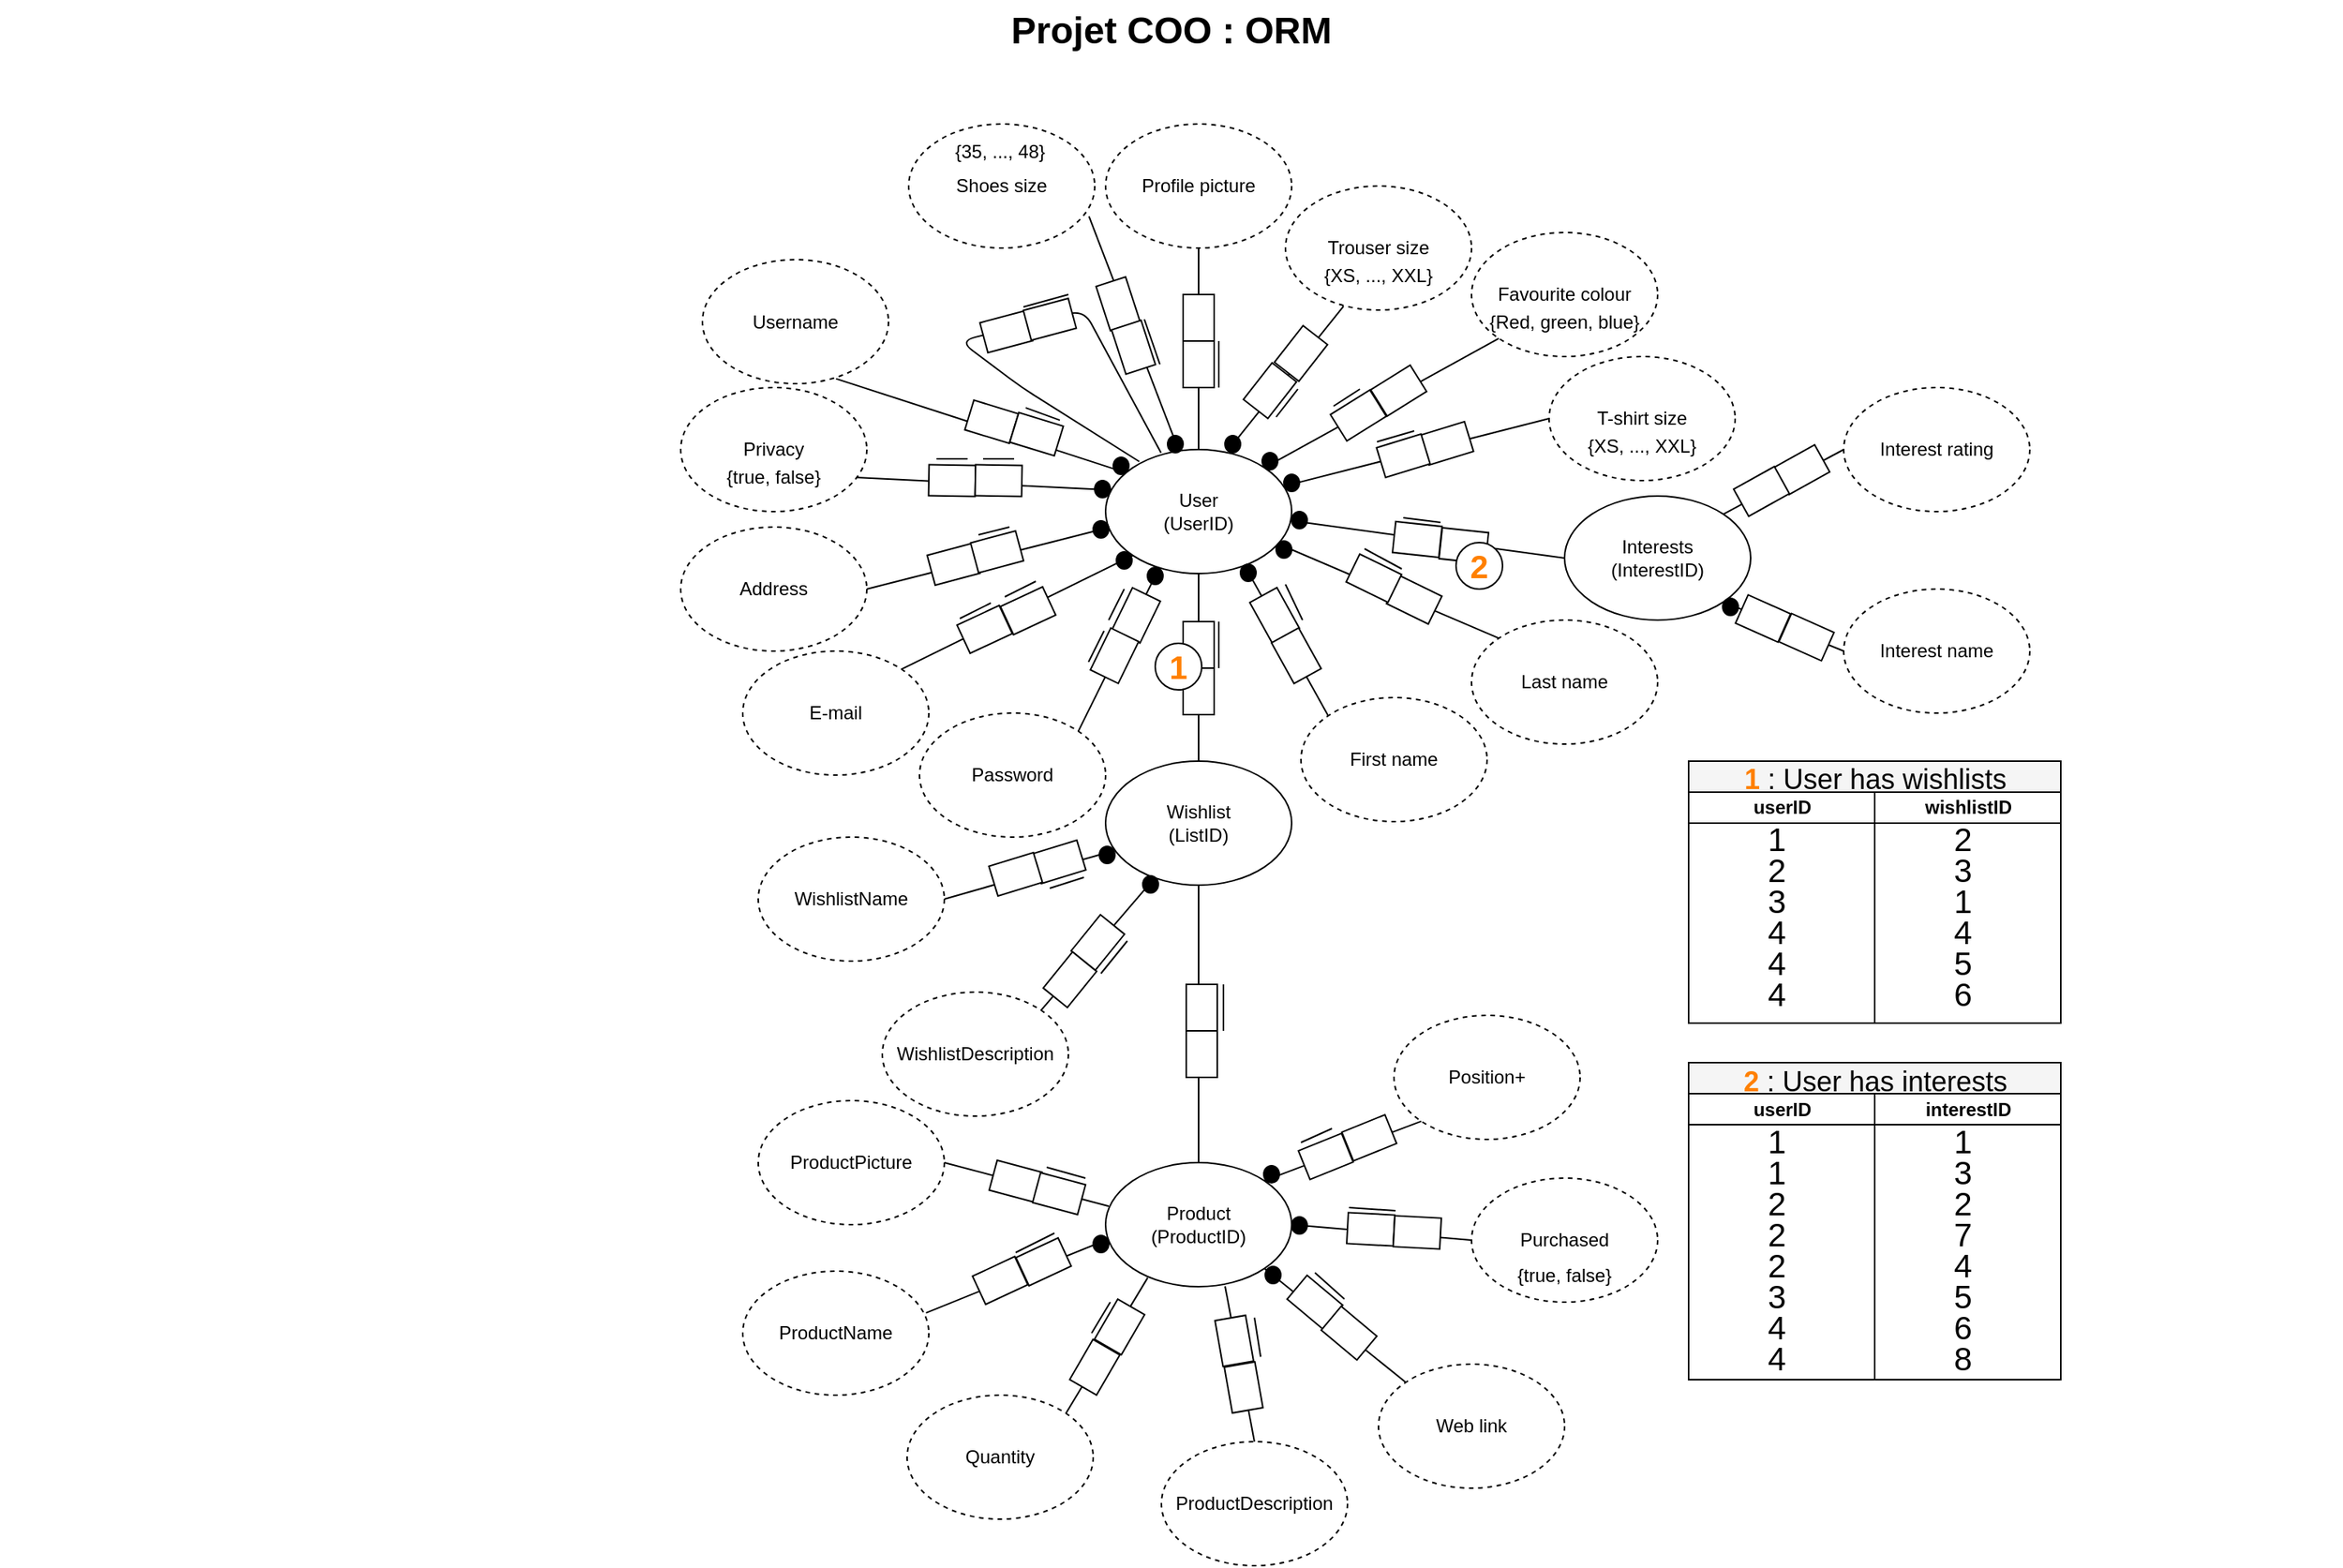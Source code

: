 <mxfile version="13.0.3" type="device"><diagram name="Page-1" id="929967ad-93f9-6ef4-fab6-5d389245f69c"><mxGraphModel dx="593" dy="352" grid="1" gridSize="10" guides="1" tooltips="1" connect="1" arrows="1" fold="1" page="1" pageScale="1.5" pageWidth="1169" pageHeight="826" background="none" math="0" shadow="0"><root><mxCell id="0" style=";html=1;"/><mxCell id="1" style=";html=1;" parent="0"/><mxCell id="1672d66443f91eb5-23" value="Projet COO : ORM" style="text;strokeColor=none;fillColor=none;html=1;fontSize=24;fontStyle=1;verticalAlign=middle;align=center;" parent="1" vertex="1"><mxGeometry x="121" y="150" width="1510" height="40" as="geometry"/></mxCell><mxCell id="jIVGavs9_M5bjKOVfZvE-7" value="Favourite colour" style="ellipse;whiteSpace=wrap;html=1;dashed=1;" parent="1" vertex="1"><mxGeometry x="1070" y="300" width="120" height="80" as="geometry"/></mxCell><mxCell id="jIVGavs9_M5bjKOVfZvE-30" value="User&lt;br&gt;(UserID)" style="ellipse;whiteSpace=wrap;html=1;" parent="1" vertex="1"><mxGeometry x="834" y="440" width="120" height="80" as="geometry"/></mxCell><mxCell id="jIVGavs9_M5bjKOVfZvE-32" value="Address" style="ellipse;whiteSpace=wrap;html=1;dashed=1;" parent="1" vertex="1"><mxGeometry x="560" y="490" width="120" height="80" as="geometry"/></mxCell><mxCell id="jIVGavs9_M5bjKOVfZvE-35" value="Last name" style="ellipse;whiteSpace=wrap;html=1;dashed=1;" parent="1" vertex="1"><mxGeometry x="1070" y="550" width="120" height="80" as="geometry"/></mxCell><mxCell id="jIVGavs9_M5bjKOVfZvE-36" value="First name" style="ellipse;whiteSpace=wrap;html=1;dashed=1;" parent="1" vertex="1"><mxGeometry x="960" y="600" width="120" height="80" as="geometry"/></mxCell><mxCell id="jIVGavs9_M5bjKOVfZvE-37" value="Wishlist&lt;br&gt;(ListID)" style="ellipse;whiteSpace=wrap;html=1;" parent="1" vertex="1"><mxGeometry x="834" y="641" width="120" height="80" as="geometry"/></mxCell><mxCell id="jIVGavs9_M5bjKOVfZvE-43" value="WishlistDescription" style="ellipse;whiteSpace=wrap;html=1;dashed=1;" parent="1" vertex="1"><mxGeometry x="690" y="790" width="120" height="80" as="geometry"/></mxCell><mxCell id="jIVGavs9_M5bjKOVfZvE-48" value="Product&lt;br&gt;(ProductID)" style="ellipse;whiteSpace=wrap;html=1;" parent="1" vertex="1"><mxGeometry x="834" y="900" width="120" height="80" as="geometry"/></mxCell><mxCell id="jIVGavs9_M5bjKOVfZvE-50" value="Purchased" style="ellipse;whiteSpace=wrap;html=1;dashed=1;" parent="1" vertex="1"><mxGeometry x="1070" y="910" width="120" height="80" as="geometry"/></mxCell><mxCell id="jIVGavs9_M5bjKOVfZvE-54" value="Web link" style="ellipse;whiteSpace=wrap;html=1;dashed=1;" parent="1" vertex="1"><mxGeometry x="1010" y="1030" width="120" height="80" as="geometry"/></mxCell><mxCell id="jIVGavs9_M5bjKOVfZvE-57" value="ProductDescription" style="ellipse;whiteSpace=wrap;html=1;dashed=1;" parent="1" vertex="1"><mxGeometry x="870" y="1080" width="120" height="80" as="geometry"/></mxCell><mxCell id="jIVGavs9_M5bjKOVfZvE-58" value="ProductPicture" style="ellipse;whiteSpace=wrap;html=1;dashed=1;" parent="1" vertex="1"><mxGeometry x="610" y="860" width="120" height="80" as="geometry"/></mxCell><mxCell id="j5jvxoO_s9bt74qul9Rj-1" value="Username" style="ellipse;whiteSpace=wrap;html=1;dashed=1;" parent="1" vertex="1"><mxGeometry x="574" y="317.5" width="120" height="80" as="geometry"/></mxCell><mxCell id="qXIojNMbWWccw3Ld3ZAH-1" value="Password" style="ellipse;whiteSpace=wrap;html=1;dashed=1;" parent="1" vertex="1"><mxGeometry x="714" y="610" width="120" height="80" as="geometry"/></mxCell><mxCell id="j7kts7VHe-uKLAfD876b-1" value="ProductName" style="ellipse;whiteSpace=wrap;html=1;dashed=1;" parent="1" vertex="1"><mxGeometry x="600" y="970" width="120" height="80" as="geometry"/></mxCell><mxCell id="j7kts7VHe-uKLAfD876b-6" value="WishlistName" style="ellipse;whiteSpace=wrap;html=1;dashed=1;" parent="1" vertex="1"><mxGeometry x="610" y="690" width="120" height="80" as="geometry"/></mxCell><mxCell id="da_u3u_EK6mUuRbgSV3e-1" value="Interests&lt;br&gt;(InterestID)" style="ellipse;whiteSpace=wrap;html=1;" parent="1" vertex="1"><mxGeometry x="1130" y="470" width="120" height="80" as="geometry"/></mxCell><mxCell id="da_u3u_EK6mUuRbgSV3e-6" value="Interest name" style="ellipse;whiteSpace=wrap;html=1;dashed=1;" parent="1" vertex="1"><mxGeometry x="1310" y="530" width="120" height="80" as="geometry"/></mxCell><mxCell id="da_u3u_EK6mUuRbgSV3e-18" value="T-shirt size" style="ellipse;whiteSpace=wrap;html=1;dashed=1;" parent="1" vertex="1"><mxGeometry x="1120" y="380" width="120" height="80" as="geometry"/></mxCell><mxCell id="da_u3u_EK6mUuRbgSV3e-19" value="Trouser size" style="ellipse;whiteSpace=wrap;html=1;dashed=1;" parent="1" vertex="1"><mxGeometry x="950" y="270" width="120" height="80" as="geometry"/></mxCell><mxCell id="da_u3u_EK6mUuRbgSV3e-20" value="Shoes size" style="ellipse;whiteSpace=wrap;html=1;dashed=1;" parent="1" vertex="1"><mxGeometry x="707" y="230" width="120" height="80" as="geometry"/></mxCell><mxCell id="da_u3u_EK6mUuRbgSV3e-51" value="Position+" style="ellipse;whiteSpace=wrap;html=1;dashed=1;" parent="1" vertex="1"><mxGeometry x="1020" y="805" width="120" height="80" as="geometry"/></mxCell><mxCell id="da_u3u_EK6mUuRbgSV3e-64" value="Quantity" style="ellipse;whiteSpace=wrap;html=1;dashed=1;" parent="1" vertex="1"><mxGeometry x="706" y="1050" width="120" height="80" as="geometry"/></mxCell><mxCell id="R_gByk7WLc_SYoypfElz-11" value="E-mail" style="ellipse;whiteSpace=wrap;html=1;dashed=1;" parent="1" vertex="1"><mxGeometry x="600" y="570" width="120" height="80" as="geometry"/></mxCell><mxCell id="4eLRWc8vF46ZS3_33dME-1" value="Privacy" style="ellipse;whiteSpace=wrap;html=1;dashed=1;" parent="1" vertex="1"><mxGeometry x="560" y="400" width="120" height="80" as="geometry"/></mxCell><mxCell id="Ih-stfb0yc3LlGlRU3Db-1" value="Interest rating" style="ellipse;whiteSpace=wrap;html=1;dashed=1;" parent="1" vertex="1"><mxGeometry x="1310" y="400" width="120" height="80" as="geometry"/></mxCell><mxCell id="1b7z9YTywMdS5ZOEaI9_-1" value="" style="endArrow=none;html=1;entryX=0.5;entryY=1;entryDx=0;entryDy=0;exitX=0.5;exitY=0;exitDx=0;exitDy=0;" parent="1" source="jIVGavs9_M5bjKOVfZvE-37" target="jIVGavs9_M5bjKOVfZvE-30" edge="1"><mxGeometry width="50" height="50" relative="1" as="geometry"><mxPoint x="950" y="570" as="sourcePoint"/><mxPoint x="1000" y="520" as="targetPoint"/></mxGeometry></mxCell><mxCell id="1b7z9YTywMdS5ZOEaI9_-2" value="" style="endArrow=none;html=1;entryX=0.757;entryY=0.962;entryDx=0;entryDy=0;exitX=0;exitY=0;exitDx=0;exitDy=0;entryPerimeter=0;" parent="1" source="jIVGavs9_M5bjKOVfZvE-36" target="jIVGavs9_M5bjKOVfZvE-30" edge="1"><mxGeometry width="50" height="50" relative="1" as="geometry"><mxPoint x="904" y="651" as="sourcePoint"/><mxPoint x="904" y="530" as="targetPoint"/></mxGeometry></mxCell><mxCell id="1b7z9YTywMdS5ZOEaI9_-3" value="" style="endArrow=none;html=1;entryX=0.95;entryY=0.775;entryDx=0;entryDy=0;exitX=0;exitY=0;exitDx=0;exitDy=0;entryPerimeter=0;" parent="1" source="jIVGavs9_M5bjKOVfZvE-35" target="jIVGavs9_M5bjKOVfZvE-30" edge="1"><mxGeometry width="50" height="50" relative="1" as="geometry"><mxPoint x="914" y="661" as="sourcePoint"/><mxPoint x="914" y="540" as="targetPoint"/></mxGeometry></mxCell><mxCell id="1b7z9YTywMdS5ZOEaI9_-4" value="" style="endArrow=none;html=1;entryX=1.005;entryY=0.575;entryDx=0;entryDy=0;exitX=0;exitY=0.5;exitDx=0;exitDy=0;entryPerimeter=0;" parent="1" source="da_u3u_EK6mUuRbgSV3e-1" target="jIVGavs9_M5bjKOVfZvE-30" edge="1"><mxGeometry width="50" height="50" relative="1" as="geometry"><mxPoint x="924" y="671" as="sourcePoint"/><mxPoint x="924" y="550" as="targetPoint"/></mxGeometry></mxCell><mxCell id="1b7z9YTywMdS5ZOEaI9_-5" value="" style="endArrow=none;html=1;entryX=0.964;entryY=0.293;entryDx=0;entryDy=0;exitX=0;exitY=0.5;exitDx=0;exitDy=0;entryPerimeter=0;" parent="1" source="da_u3u_EK6mUuRbgSV3e-18" target="jIVGavs9_M5bjKOVfZvE-30" edge="1"><mxGeometry width="50" height="50" relative="1" as="geometry"><mxPoint x="934" y="681" as="sourcePoint"/><mxPoint x="934" y="560" as="targetPoint"/></mxGeometry></mxCell><mxCell id="1b7z9YTywMdS5ZOEaI9_-6" value="" style="endArrow=none;html=1;entryX=1;entryY=0;entryDx=0;entryDy=0;exitX=0;exitY=1;exitDx=0;exitDy=0;" parent="1" source="jIVGavs9_M5bjKOVfZvE-7" target="jIVGavs9_M5bjKOVfZvE-30" edge="1"><mxGeometry width="50" height="50" relative="1" as="geometry"><mxPoint x="944" y="691" as="sourcePoint"/><mxPoint x="944" y="570" as="targetPoint"/></mxGeometry></mxCell><mxCell id="1b7z9YTywMdS5ZOEaI9_-7" value="" style="endArrow=none;html=1;entryX=0.66;entryY=0.003;entryDx=0;entryDy=0;exitX=0.312;exitY=0.969;exitDx=0;exitDy=0;exitPerimeter=0;entryPerimeter=0;" parent="1" source="da_u3u_EK6mUuRbgSV3e-19" target="jIVGavs9_M5bjKOVfZvE-30" edge="1"><mxGeometry width="50" height="50" relative="1" as="geometry"><mxPoint x="954" y="701" as="sourcePoint"/><mxPoint x="954" y="580" as="targetPoint"/></mxGeometry></mxCell><mxCell id="1b7z9YTywMdS5ZOEaI9_-8" value="" style="endArrow=none;html=1;entryX=0.394;entryY=0.01;entryDx=0;entryDy=0;entryPerimeter=0;exitX=0.969;exitY=0.744;exitDx=0;exitDy=0;exitPerimeter=0;" parent="1" source="da_u3u_EK6mUuRbgSV3e-20" target="jIVGavs9_M5bjKOVfZvE-30" edge="1"><mxGeometry width="50" height="50" relative="1" as="geometry"><mxPoint x="964" y="711" as="sourcePoint"/><mxPoint x="964" y="590" as="targetPoint"/></mxGeometry></mxCell><mxCell id="1b7z9YTywMdS5ZOEaI9_-9" value="" style="endArrow=none;html=1;entryX=0.718;entryY=0.96;entryDx=0;entryDy=0;exitX=0.112;exitY=0.188;exitDx=0;exitDy=0;entryPerimeter=0;exitPerimeter=0;" parent="1" source="jIVGavs9_M5bjKOVfZvE-30" target="j5jvxoO_s9bt74qul9Rj-1" edge="1"><mxGeometry width="50" height="50" relative="1" as="geometry"><mxPoint x="780" y="540.5" as="sourcePoint"/><mxPoint x="780" y="419.5" as="targetPoint"/></mxGeometry></mxCell><mxCell id="1b7z9YTywMdS5ZOEaI9_-10" value="" style="endArrow=none;html=1;entryX=0.943;entryY=0.725;entryDx=0;entryDy=0;exitX=0.03;exitY=0.327;exitDx=0;exitDy=0;entryPerimeter=0;exitPerimeter=0;" parent="1" source="jIVGavs9_M5bjKOVfZvE-30" target="4eLRWc8vF46ZS3_33dME-1" edge="1"><mxGeometry width="50" height="50" relative="1" as="geometry"><mxPoint x="790" y="550.5" as="sourcePoint"/><mxPoint x="790" y="429.5" as="targetPoint"/></mxGeometry></mxCell><mxCell id="1b7z9YTywMdS5ZOEaI9_-11" value="" style="endArrow=none;html=1;entryX=1;entryY=0.5;entryDx=0;entryDy=0;exitX=0.007;exitY=0.633;exitDx=0;exitDy=0;exitPerimeter=0;" parent="1" source="jIVGavs9_M5bjKOVfZvE-30" target="jIVGavs9_M5bjKOVfZvE-32" edge="1"><mxGeometry width="50" height="50" relative="1" as="geometry"><mxPoint x="800" y="560.5" as="sourcePoint"/><mxPoint x="800" y="439.5" as="targetPoint"/></mxGeometry></mxCell><mxCell id="1b7z9YTywMdS5ZOEaI9_-12" value="" style="endArrow=none;html=1;entryX=0;entryY=1;entryDx=0;entryDy=0;exitX=1;exitY=0;exitDx=0;exitDy=0;" parent="1" source="R_gByk7WLc_SYoypfElz-11" target="jIVGavs9_M5bjKOVfZvE-30" edge="1"><mxGeometry width="50" height="50" relative="1" as="geometry"><mxPoint x="810" y="570.5" as="sourcePoint"/><mxPoint x="810" y="449.5" as="targetPoint"/></mxGeometry></mxCell><mxCell id="1b7z9YTywMdS5ZOEaI9_-13" value="" style="endArrow=none;html=1;entryX=0.288;entryY=0.955;entryDx=0;entryDy=0;exitX=1;exitY=0;exitDx=0;exitDy=0;entryPerimeter=0;" parent="1" source="qXIojNMbWWccw3Ld3ZAH-1" target="jIVGavs9_M5bjKOVfZvE-30" edge="1"><mxGeometry width="50" height="50" relative="1" as="geometry"><mxPoint x="820" y="580.5" as="sourcePoint"/><mxPoint x="820" y="459.5" as="targetPoint"/></mxGeometry></mxCell><mxCell id="1b7z9YTywMdS5ZOEaI9_-14" value="" style="endArrow=none;html=1;entryX=1;entryY=0;entryDx=0;entryDy=0;exitX=0;exitY=0.5;exitDx=0;exitDy=0;" parent="1" source="Ih-stfb0yc3LlGlRU3Db-1" target="da_u3u_EK6mUuRbgSV3e-1" edge="1"><mxGeometry width="50" height="50" relative="1" as="geometry"><mxPoint x="1300" y="451" as="sourcePoint"/><mxPoint x="1300" y="330.0" as="targetPoint"/></mxGeometry></mxCell><mxCell id="1b7z9YTywMdS5ZOEaI9_-15" value="" style="endArrow=none;html=1;entryX=1;entryY=1;entryDx=0;entryDy=0;exitX=0;exitY=0.5;exitDx=0;exitDy=0;" parent="1" source="da_u3u_EK6mUuRbgSV3e-6" target="da_u3u_EK6mUuRbgSV3e-1" edge="1"><mxGeometry width="50" height="50" relative="1" as="geometry"><mxPoint x="840" y="600.5" as="sourcePoint"/><mxPoint x="840" y="479.5" as="targetPoint"/></mxGeometry></mxCell><mxCell id="1b7z9YTywMdS5ZOEaI9_-16" value="Profile picture" style="ellipse;whiteSpace=wrap;html=1;dashed=1;" parent="1" vertex="1"><mxGeometry x="834" y="230" width="120" height="80" as="geometry"/></mxCell><mxCell id="1b7z9YTywMdS5ZOEaI9_-18" value="" style="endArrow=none;html=1;entryX=0.5;entryY=1;entryDx=0;entryDy=0;exitX=0.5;exitY=0;exitDx=0;exitDy=0;" parent="1" source="jIVGavs9_M5bjKOVfZvE-30" target="1b7z9YTywMdS5ZOEaI9_-16" edge="1"><mxGeometry width="50" height="50" relative="1" as="geometry"><mxPoint x="870" y="400" as="sourcePoint"/><mxPoint x="920" y="350" as="targetPoint"/></mxGeometry></mxCell><mxCell id="1b7z9YTywMdS5ZOEaI9_-19" value="" style="endArrow=none;html=1;entryX=1;entryY=0.5;entryDx=0;entryDy=0;exitX=0.027;exitY=0.73;exitDx=0;exitDy=0;exitPerimeter=0;" parent="1" source="jIVGavs9_M5bjKOVfZvE-37" target="j7kts7VHe-uKLAfD876b-6" edge="1"><mxGeometry width="50" height="50" relative="1" as="geometry"><mxPoint x="930" y="800" as="sourcePoint"/><mxPoint x="980" y="750" as="targetPoint"/></mxGeometry></mxCell><mxCell id="1b7z9YTywMdS5ZOEaI9_-21" value="" style="endArrow=none;html=1;entryX=0.253;entryY=0.96;entryDx=0;entryDy=0;entryPerimeter=0;exitX=1;exitY=0;exitDx=0;exitDy=0;" parent="1" source="jIVGavs9_M5bjKOVfZvE-43" target="jIVGavs9_M5bjKOVfZvE-37" edge="1"><mxGeometry width="50" height="50" relative="1" as="geometry"><mxPoint x="820" y="810" as="sourcePoint"/><mxPoint x="870" y="760" as="targetPoint"/></mxGeometry></mxCell><mxCell id="1b7z9YTywMdS5ZOEaI9_-22" value="" style="endArrow=none;html=1;entryX=0.5;entryY=1;entryDx=0;entryDy=0;exitX=0.5;exitY=0;exitDx=0;exitDy=0;" parent="1" source="jIVGavs9_M5bjKOVfZvE-48" target="jIVGavs9_M5bjKOVfZvE-37" edge="1"><mxGeometry width="50" height="50" relative="1" as="geometry"><mxPoint x="830" y="820" as="sourcePoint"/><mxPoint x="880" y="770" as="targetPoint"/></mxGeometry></mxCell><mxCell id="1b7z9YTywMdS5ZOEaI9_-39" value="" style="group;rotation=90;" parent="1" vertex="1" connectable="0"><mxGeometry x="864" y="360" width="60" height="20" as="geometry"/></mxCell><mxCell id="1b7z9YTywMdS5ZOEaI9_-30" value="" style="rounded=0;whiteSpace=wrap;html=1;rotation=90;" parent="1b7z9YTywMdS5ZOEaI9_-39" vertex="1"><mxGeometry x="15" y="-15" width="30" height="20" as="geometry"/></mxCell><mxCell id="1b7z9YTywMdS5ZOEaI9_-31" value="" style="rounded=0;whiteSpace=wrap;html=1;rotation=90;" parent="1b7z9YTywMdS5ZOEaI9_-39" vertex="1"><mxGeometry x="15" y="15" width="30" height="20" as="geometry"/></mxCell><mxCell id="1b7z9YTywMdS5ZOEaI9_-40" value="" style="group;rotation=-232;" parent="1" vertex="1" connectable="0"><mxGeometry x="920" y="380" width="60" height="20" as="geometry"/></mxCell><mxCell id="1b7z9YTywMdS5ZOEaI9_-41" value="" style="rounded=0;whiteSpace=wrap;html=1;rotation=-232;" parent="1b7z9YTywMdS5ZOEaI9_-40" vertex="1"><mxGeometry x="25" y="-12" width="30" height="20" as="geometry"/></mxCell><mxCell id="1b7z9YTywMdS5ZOEaI9_-42" value="" style="rounded=0;whiteSpace=wrap;html=1;rotation=-232;" parent="1b7z9YTywMdS5ZOEaI9_-40" vertex="1"><mxGeometry x="5" y="12" width="30" height="20" as="geometry"/></mxCell><mxCell id="1b7z9YTywMdS5ZOEaI9_-46" value="" style="group;rotation=-212;" parent="1" vertex="1" connectable="0"><mxGeometry x="980" y="400" width="60" height="20" as="geometry"/></mxCell><mxCell id="1b7z9YTywMdS5ZOEaI9_-47" value="" style="rounded=0;whiteSpace=wrap;html=1;rotation=-212;" parent="1b7z9YTywMdS5ZOEaI9_-46" vertex="1"><mxGeometry x="28" y="-8" width="30" height="20" as="geometry"/></mxCell><mxCell id="1b7z9YTywMdS5ZOEaI9_-48" value="" style="rounded=0;whiteSpace=wrap;html=1;rotation=-212;" parent="1b7z9YTywMdS5ZOEaI9_-46" vertex="1"><mxGeometry x="2" y="8" width="30" height="20" as="geometry"/></mxCell><mxCell id="1b7z9YTywMdS5ZOEaI9_-52" value="" style="group;rotation=-197;" parent="1" vertex="1" connectable="0"><mxGeometry x="1010" y="430" width="60" height="20" as="geometry"/></mxCell><mxCell id="1b7z9YTywMdS5ZOEaI9_-53" value="" style="rounded=0;whiteSpace=wrap;html=1;rotation=-197;" parent="1b7z9YTywMdS5ZOEaI9_-52" vertex="1"><mxGeometry x="29" y="-4" width="30" height="20" as="geometry"/></mxCell><mxCell id="1b7z9YTywMdS5ZOEaI9_-54" value="" style="rounded=0;whiteSpace=wrap;html=1;rotation=-197;" parent="1b7z9YTywMdS5ZOEaI9_-52" vertex="1"><mxGeometry x="1" y="4" width="30" height="20" as="geometry"/></mxCell><mxCell id="1b7z9YTywMdS5ZOEaI9_-55" value="" style="group;rotation=-174;" parent="1" vertex="1" connectable="0"><mxGeometry x="1020" y="490" width="70" height="40" as="geometry"/></mxCell><mxCell id="1b7z9YTywMdS5ZOEaI9_-56" value="" style="rounded=0;whiteSpace=wrap;html=1;rotation=-174;" parent="1b7z9YTywMdS5ZOEaI9_-55" vertex="1"><mxGeometry x="30" y="2" width="30" height="20" as="geometry"/></mxCell><mxCell id="1b7z9YTywMdS5ZOEaI9_-57" value="" style="rounded=0;whiteSpace=wrap;html=1;rotation=-174;" parent="1b7z9YTywMdS5ZOEaI9_-55" vertex="1"><mxGeometry y="-2" width="30" height="20" as="geometry"/></mxCell><mxCell id="AiiuEW-BlDZGE2Cjz6tv-4" value="&lt;b&gt;2&lt;/b&gt;" style="ellipse;whiteSpace=wrap;html=1;aspect=fixed;fontSize=21;fontColor=#FF8000;" vertex="1" parent="1b7z9YTywMdS5ZOEaI9_-55"><mxGeometry x="40" y="10" width="30" height="30" as="geometry"/></mxCell><mxCell id="1b7z9YTywMdS5ZOEaI9_-58" value="" style="group;rotation=-154;" parent="1" vertex="1" connectable="0"><mxGeometry x="990" y="520" width="60" height="20" as="geometry"/></mxCell><mxCell id="1b7z9YTywMdS5ZOEaI9_-59" value="" style="rounded=0;whiteSpace=wrap;html=1;rotation=-154;" parent="1b7z9YTywMdS5ZOEaI9_-58" vertex="1"><mxGeometry x="28" y="7" width="30" height="20" as="geometry"/></mxCell><mxCell id="1b7z9YTywMdS5ZOEaI9_-60" value="" style="rounded=0;whiteSpace=wrap;html=1;rotation=-154;" parent="1b7z9YTywMdS5ZOEaI9_-58" vertex="1"><mxGeometry x="2" y="-7" width="30" height="20" as="geometry"/></mxCell><mxCell id="1b7z9YTywMdS5ZOEaI9_-61" value="" style="group;rotation=61;" parent="1" vertex="1" connectable="0"><mxGeometry x="920" y="550" width="60" height="20" as="geometry"/></mxCell><mxCell id="1b7z9YTywMdS5ZOEaI9_-62" value="" style="rounded=0;whiteSpace=wrap;html=1;rotation=61;" parent="1b7z9YTywMdS5ZOEaI9_-61" vertex="1"><mxGeometry x="8" y="-13" width="30" height="20" as="geometry"/></mxCell><mxCell id="1b7z9YTywMdS5ZOEaI9_-63" value="" style="rounded=0;whiteSpace=wrap;html=1;rotation=61;" parent="1b7z9YTywMdS5ZOEaI9_-61" vertex="1"><mxGeometry x="22" y="13" width="30" height="20" as="geometry"/></mxCell><mxCell id="1b7z9YTywMdS5ZOEaI9_-67" value="" style="group;rotation=1;" parent="1" vertex="1" connectable="0"><mxGeometry x="720" y="450" width="60" height="20" as="geometry"/></mxCell><mxCell id="1b7z9YTywMdS5ZOEaI9_-68" value="" style="rounded=0;whiteSpace=wrap;html=1;rotation=1;" parent="1b7z9YTywMdS5ZOEaI9_-67" vertex="1"><mxGeometry width="30" height="20" as="geometry"/></mxCell><mxCell id="1b7z9YTywMdS5ZOEaI9_-69" value="" style="rounded=0;whiteSpace=wrap;html=1;rotation=1;" parent="1b7z9YTywMdS5ZOEaI9_-67" vertex="1"><mxGeometry x="30" width="30" height="20" as="geometry"/></mxCell><mxCell id="1b7z9YTywMdS5ZOEaI9_-71" value="" style="group;rotation=-15;" parent="1" vertex="1" connectable="0"><mxGeometry x="720" y="500" width="60" height="20" as="geometry"/></mxCell><mxCell id="1b7z9YTywMdS5ZOEaI9_-72" value="" style="rounded=0;whiteSpace=wrap;html=1;rotation=-15;" parent="1b7z9YTywMdS5ZOEaI9_-71" vertex="1"><mxGeometry x="1" y="4" width="30" height="20" as="geometry"/></mxCell><mxCell id="1b7z9YTywMdS5ZOEaI9_-73" value="" style="rounded=0;whiteSpace=wrap;html=1;rotation=-15;" parent="1b7z9YTywMdS5ZOEaI9_-71" vertex="1"><mxGeometry x="29" y="-4" width="30" height="20" as="geometry"/></mxCell><mxCell id="1b7z9YTywMdS5ZOEaI9_-74" value="" style="group;rotation=-205;" parent="1" vertex="1" connectable="0"><mxGeometry x="740" y="540" width="60" height="20" as="geometry"/></mxCell><mxCell id="1b7z9YTywMdS5ZOEaI9_-75" value="" style="rounded=0;whiteSpace=wrap;html=1;rotation=-205;" parent="1b7z9YTywMdS5ZOEaI9_-74" vertex="1"><mxGeometry x="29" y="-6" width="30" height="20" as="geometry"/></mxCell><mxCell id="1b7z9YTywMdS5ZOEaI9_-76" value="" style="rounded=0;whiteSpace=wrap;html=1;rotation=-205;" parent="1b7z9YTywMdS5ZOEaI9_-74" vertex="1"><mxGeometry x="1" y="6" width="30" height="20" as="geometry"/></mxCell><mxCell id="1b7z9YTywMdS5ZOEaI9_-77" value="" style="group;rotation=116;" parent="1" vertex="1" connectable="0"><mxGeometry x="816.75" y="550" width="60" height="20" as="geometry"/></mxCell><mxCell id="1b7z9YTywMdS5ZOEaI9_-78" value="" style="rounded=0;whiteSpace=wrap;html=1;rotation=116;" parent="1b7z9YTywMdS5ZOEaI9_-77" vertex="1"><mxGeometry x="22" y="-13" width="30" height="20" as="geometry"/></mxCell><mxCell id="1b7z9YTywMdS5ZOEaI9_-79" value="" style="rounded=0;whiteSpace=wrap;html=1;rotation=116;" parent="1b7z9YTywMdS5ZOEaI9_-77" vertex="1"><mxGeometry x="8" y="13" width="30" height="20" as="geometry"/></mxCell><mxCell id="1b7z9YTywMdS5ZOEaI9_-80" value="" style="group;rotation=-197;" parent="1" vertex="1" connectable="0"><mxGeometry x="760" y="700" width="60" height="20" as="geometry"/></mxCell><mxCell id="1b7z9YTywMdS5ZOEaI9_-81" value="" style="rounded=0;whiteSpace=wrap;html=1;rotation=-197;" parent="1b7z9YTywMdS5ZOEaI9_-80" vertex="1"><mxGeometry x="29" y="-4" width="30" height="20" as="geometry"/></mxCell><mxCell id="1b7z9YTywMdS5ZOEaI9_-82" value="" style="rounded=0;whiteSpace=wrap;html=1;rotation=-197;" parent="1b7z9YTywMdS5ZOEaI9_-80" vertex="1"><mxGeometry x="1" y="4" width="30" height="20" as="geometry"/></mxCell><mxCell id="1b7z9YTywMdS5ZOEaI9_-83" value="" style="group;rotation=-231;" parent="1" vertex="1" connectable="0"><mxGeometry x="790" y="760" width="60" height="20" as="geometry"/></mxCell><mxCell id="1b7z9YTywMdS5ZOEaI9_-84" value="" style="rounded=0;whiteSpace=wrap;html=1;rotation=-231;" parent="1b7z9YTywMdS5ZOEaI9_-83" vertex="1"><mxGeometry x="24" y="-12" width="30" height="20" as="geometry"/></mxCell><mxCell id="1b7z9YTywMdS5ZOEaI9_-85" value="" style="rounded=0;whiteSpace=wrap;html=1;rotation=-231;" parent="1b7z9YTywMdS5ZOEaI9_-83" vertex="1"><mxGeometry x="6" y="12" width="30" height="20" as="geometry"/></mxCell><mxCell id="1b7z9YTywMdS5ZOEaI9_-86" value="" style="group;rotation=90;" parent="1" vertex="1" connectable="0"><mxGeometry x="866" y="805" width="60" height="20" as="geometry"/></mxCell><mxCell id="1b7z9YTywMdS5ZOEaI9_-87" value="" style="rounded=0;whiteSpace=wrap;html=1;rotation=90;" parent="1b7z9YTywMdS5ZOEaI9_-86" vertex="1"><mxGeometry x="15" y="-15" width="30" height="20" as="geometry"/></mxCell><mxCell id="1b7z9YTywMdS5ZOEaI9_-88" value="" style="rounded=0;whiteSpace=wrap;html=1;rotation=90;" parent="1b7z9YTywMdS5ZOEaI9_-86" vertex="1"><mxGeometry x="15" y="15" width="30" height="20" as="geometry"/></mxCell><mxCell id="1b7z9YTywMdS5ZOEaI9_-113" value="" style="group;rotation=-209;" parent="1" vertex="1" connectable="0"><mxGeometry x="1240" y="450" width="60" height="20" as="geometry"/></mxCell><mxCell id="1b7z9YTywMdS5ZOEaI9_-114" value="" style="rounded=0;whiteSpace=wrap;html=1;rotation=-209;" parent="1b7z9YTywMdS5ZOEaI9_-113" vertex="1"><mxGeometry x="28" y="-7" width="30" height="20" as="geometry"/></mxCell><mxCell id="1b7z9YTywMdS5ZOEaI9_-115" value="" style="rounded=0;whiteSpace=wrap;html=1;rotation=-209;" parent="1b7z9YTywMdS5ZOEaI9_-113" vertex="1"><mxGeometry x="2" y="7" width="30" height="20" as="geometry"/></mxCell><mxCell id="1b7z9YTywMdS5ZOEaI9_-116" value="" style="group;rotation=24;" parent="1" vertex="1" connectable="0"><mxGeometry x="1242" y="545" width="60" height="20" as="geometry"/></mxCell><mxCell id="1b7z9YTywMdS5ZOEaI9_-117" value="" style="rounded=0;whiteSpace=wrap;html=1;rotation=24;" parent="1b7z9YTywMdS5ZOEaI9_-116" vertex="1"><mxGeometry x="1" y="-6" width="30" height="20" as="geometry"/></mxCell><mxCell id="1b7z9YTywMdS5ZOEaI9_-118" value="" style="rounded=0;whiteSpace=wrap;html=1;rotation=24;" parent="1b7z9YTywMdS5ZOEaI9_-116" vertex="1"><mxGeometry x="29" y="6" width="30" height="20" as="geometry"/></mxCell><mxCell id="1b7z9YTywMdS5ZOEaI9_-128" value="" style="endArrow=none;html=1;" parent="1" edge="1"><mxGeometry width="50" height="50" relative="1" as="geometry"><mxPoint x="836" y="550" as="sourcePoint"/><mxPoint x="846" y="530" as="targetPoint"/></mxGeometry></mxCell><mxCell id="1b7z9YTywMdS5ZOEaI9_-129" value="" style="endArrow=none;html=1;" parent="1" edge="1"><mxGeometry width="50" height="50" relative="1" as="geometry"><mxPoint x="823" y="577" as="sourcePoint"/><mxPoint x="833" y="557" as="targetPoint"/></mxGeometry></mxCell><mxCell id="1b7z9YTywMdS5ZOEaI9_-130" value="" style="endArrow=none;html=1;" parent="1" edge="1"><mxGeometry width="50" height="50" relative="1" as="geometry"><mxPoint x="769" y="535" as="sourcePoint"/><mxPoint x="789" y="525" as="targetPoint"/></mxGeometry></mxCell><mxCell id="1b7z9YTywMdS5ZOEaI9_-131" value="" style="endArrow=none;html=1;" parent="1" edge="1"><mxGeometry width="50" height="50" relative="1" as="geometry"><mxPoint x="740" y="549" as="sourcePoint"/><mxPoint x="760" y="539" as="targetPoint"/></mxGeometry></mxCell><mxCell id="1b7z9YTywMdS5ZOEaI9_-135" value="{true, false}" style="text;html=1;strokeColor=none;fillColor=none;align=center;verticalAlign=middle;whiteSpace=wrap;rounded=0;" parent="1" vertex="1"><mxGeometry x="540" y="450" width="160" height="15" as="geometry"/></mxCell><mxCell id="1b7z9YTywMdS5ZOEaI9_-136" value="{35, ..., 48}" style="text;html=1;strokeColor=none;fillColor=none;align=center;verticalAlign=middle;whiteSpace=wrap;rounded=0;" parent="1" vertex="1"><mxGeometry x="686" y="240" width="160" height="15" as="geometry"/></mxCell><mxCell id="1b7z9YTywMdS5ZOEaI9_-137" value="{XS, ..., XXL}&lt;span style=&quot;font-family: monospace ; font-size: 0px&quot;&gt;%3CmxGraphModel%3E%3Croot%3E%3CmxCell%20id%3D%220%22%2F%3E%3CmxCell%20id%3D%221%22%20parent%3D%220%22%2F%3E%3CmxCell%20id%3D%222%22%20value%3D%22%7Btrue%2C%20false%7D%22%20style%3D%22text%3Bhtml%3D1%3BstrokeColor%3Dnone%3BfillColor%3Dnone%3Balign%3Dcenter%3BverticalAlign%3Dmiddle%3BwhiteSpace%3Dwrap%3Brounded%3D0%3B%22%20vertex%3D%221%22%20parent%3D%221%22%3E%3CmxGeometry%20x%3D%22540%22%20y%3D%22450%22%20width%3D%22160%22%20height%3D%2215%22%20as%3D%22geometry%22%2F%3E%3C%2FmxCell%3E%3C%2Froot%3E%3C%2FmxGraphModel%3E&lt;/span&gt;" style="text;html=1;strokeColor=none;fillColor=none;align=center;verticalAlign=middle;whiteSpace=wrap;rounded=0;" parent="1" vertex="1"><mxGeometry x="930" y="320" width="160" height="15" as="geometry"/></mxCell><mxCell id="1b7z9YTywMdS5ZOEaI9_-138" value="{XS, ..., XXL}&lt;span style=&quot;font-family: monospace ; font-size: 0px&quot;&gt;%3CmxGraphModel%3E%3Croot%3E%3CmxCell%20id%3D%220%22%2F%3E%3CmxCell%20id%3D%221%22%20parent%3D%220%22%2F%3E%3CmxCell%20id%3D%222%22%20value%3D%22%7Btrue%2C%20false%7D%22%20style%3D%22text%3Bhtml%3D1%3BstrokeColor%3Dnone%3BfillColor%3Dnone%3Balign%3Dcenter%3BverticalAlign%3Dmiddle%3BwhiteSpace%3Dwrap%3Brounded%3D0%3B%22%20vertex%3D%221%22%20parent%3D%221%22%3E%3CmxGeometry%20x%3D%22540%22%20y%3D%22450%22%20width%3D%22160%22%20height%3D%2215%22%20as%3D%22geometry%22%2F%3E%3C%2FmxCell%3E%3C%2Froot%3E%3C%2FmxGraphModel%3E&lt;/span&gt;" style="text;html=1;strokeColor=none;fillColor=none;align=center;verticalAlign=middle;whiteSpace=wrap;rounded=0;" parent="1" vertex="1"><mxGeometry x="1100" y="430" width="160" height="15" as="geometry"/></mxCell><mxCell id="1b7z9YTywMdS5ZOEaI9_-140" value="{Red, green, blue}" style="text;html=1;strokeColor=none;fillColor=none;align=center;verticalAlign=middle;whiteSpace=wrap;rounded=0;" parent="1" vertex="1"><mxGeometry x="1050" y="350" width="160" height="15" as="geometry"/></mxCell><mxCell id="1b7z9YTywMdS5ZOEaI9_-146" value="" style="shape=mxgraph.bpmn.shape;html=1;verticalLabelPosition=bottom;labelBackgroundColor=#ffffff;verticalAlign=top;align=center;perimeter=ellipsePerimeter;outlineConnect=0;outline=standard;symbol=general;fillColor=#000000;" parent="1" vertex="1"><mxGeometry x="841" y="506" width="10" height="11" as="geometry"/></mxCell><mxCell id="1b7z9YTywMdS5ZOEaI9_-147" value="" style="shape=mxgraph.bpmn.shape;html=1;verticalLabelPosition=bottom;labelBackgroundColor=#ffffff;verticalAlign=top;align=center;perimeter=ellipsePerimeter;outlineConnect=0;outline=standard;symbol=general;fillColor=#000000;" parent="1" vertex="1"><mxGeometry x="826" y="486" width="10" height="11" as="geometry"/></mxCell><mxCell id="1b7z9YTywMdS5ZOEaI9_-148" value="" style="shape=mxgraph.bpmn.shape;html=1;verticalLabelPosition=bottom;labelBackgroundColor=#ffffff;verticalAlign=top;align=center;perimeter=ellipsePerimeter;outlineConnect=0;outline=standard;symbol=general;fillColor=#000000;" parent="1" vertex="1"><mxGeometry x="827" y="460" width="10" height="11" as="geometry"/></mxCell><mxCell id="1b7z9YTywMdS5ZOEaI9_-149" value="" style="shape=mxgraph.bpmn.shape;html=1;verticalLabelPosition=bottom;labelBackgroundColor=#ffffff;verticalAlign=top;align=center;perimeter=ellipsePerimeter;outlineConnect=0;outline=standard;symbol=general;fillColor=#000000;" parent="1" vertex="1"><mxGeometry x="839" y="445" width="10" height="11" as="geometry"/></mxCell><mxCell id="1b7z9YTywMdS5ZOEaI9_-150" value="" style="shape=mxgraph.bpmn.shape;html=1;verticalLabelPosition=bottom;labelBackgroundColor=#ffffff;verticalAlign=top;align=center;perimeter=ellipsePerimeter;outlineConnect=0;outline=standard;symbol=general;fillColor=#000000;" parent="1" vertex="1"><mxGeometry x="874" y="431" width="10" height="11" as="geometry"/></mxCell><mxCell id="1b7z9YTywMdS5ZOEaI9_-151" value="" style="shape=mxgraph.bpmn.shape;html=1;verticalLabelPosition=bottom;labelBackgroundColor=#ffffff;verticalAlign=top;align=center;perimeter=ellipsePerimeter;outlineConnect=0;outline=standard;symbol=general;fillColor=#000000;" parent="1" vertex="1"><mxGeometry x="861" y="516" width="10" height="11" as="geometry"/></mxCell><mxCell id="1b7z9YTywMdS5ZOEaI9_-152" value="" style="shape=mxgraph.bpmn.shape;html=1;verticalLabelPosition=bottom;labelBackgroundColor=#ffffff;verticalAlign=top;align=center;perimeter=ellipsePerimeter;outlineConnect=0;outline=standard;symbol=general;fillColor=#000000;" parent="1" vertex="1"><mxGeometry x="921" y="514" width="10" height="11" as="geometry"/></mxCell><mxCell id="1b7z9YTywMdS5ZOEaI9_-153" value="" style="shape=mxgraph.bpmn.shape;html=1;verticalLabelPosition=bottom;labelBackgroundColor=#ffffff;verticalAlign=top;align=center;perimeter=ellipsePerimeter;outlineConnect=0;outline=standard;symbol=general;fillColor=#000000;" parent="1" vertex="1"><mxGeometry x="944" y="499" width="10" height="11" as="geometry"/></mxCell><mxCell id="1b7z9YTywMdS5ZOEaI9_-154" value="" style="shape=mxgraph.bpmn.shape;html=1;verticalLabelPosition=bottom;labelBackgroundColor=#ffffff;verticalAlign=top;align=center;perimeter=ellipsePerimeter;outlineConnect=0;outline=standard;symbol=general;fillColor=#000000;" parent="1" vertex="1"><mxGeometry x="954" y="480" width="10" height="11" as="geometry"/></mxCell><mxCell id="1b7z9YTywMdS5ZOEaI9_-155" value="" style="shape=mxgraph.bpmn.shape;html=1;verticalLabelPosition=bottom;labelBackgroundColor=#ffffff;verticalAlign=top;align=center;perimeter=ellipsePerimeter;outlineConnect=0;outline=standard;symbol=general;fillColor=#000000;" parent="1" vertex="1"><mxGeometry x="949" y="456" width="10" height="11" as="geometry"/></mxCell><mxCell id="1b7z9YTywMdS5ZOEaI9_-156" value="" style="shape=mxgraph.bpmn.shape;html=1;verticalLabelPosition=bottom;labelBackgroundColor=#ffffff;verticalAlign=top;align=center;perimeter=ellipsePerimeter;outlineConnect=0;outline=standard;symbol=general;fillColor=#000000;" parent="1" vertex="1"><mxGeometry x="935" y="442" width="10" height="11" as="geometry"/></mxCell><mxCell id="1b7z9YTywMdS5ZOEaI9_-157" value="" style="shape=mxgraph.bpmn.shape;html=1;verticalLabelPosition=bottom;labelBackgroundColor=#ffffff;verticalAlign=top;align=center;perimeter=ellipsePerimeter;outlineConnect=0;outline=standard;symbol=general;fillColor=#000000;" parent="1" vertex="1"><mxGeometry x="911" y="431" width="10" height="11" as="geometry"/></mxCell><mxCell id="1b7z9YTywMdS5ZOEaI9_-159" value="" style="shape=mxgraph.bpmn.shape;html=1;verticalLabelPosition=bottom;labelBackgroundColor=#ffffff;verticalAlign=top;align=center;perimeter=ellipsePerimeter;outlineConnect=0;outline=standard;symbol=general;fillColor=#000000;" parent="1" vertex="1"><mxGeometry x="1232" y="536" width="10" height="11" as="geometry"/></mxCell><mxCell id="1b7z9YTywMdS5ZOEaI9_-160" value="" style="shape=mxgraph.bpmn.shape;html=1;verticalLabelPosition=bottom;labelBackgroundColor=#ffffff;verticalAlign=top;align=center;perimeter=ellipsePerimeter;outlineConnect=0;outline=standard;symbol=general;fillColor=#000000;" parent="1" vertex="1"><mxGeometry x="830" y="696" width="10" height="11" as="geometry"/></mxCell><mxCell id="1b7z9YTywMdS5ZOEaI9_-161" value="" style="shape=mxgraph.bpmn.shape;html=1;verticalLabelPosition=bottom;labelBackgroundColor=#ffffff;verticalAlign=top;align=center;perimeter=ellipsePerimeter;outlineConnect=0;outline=standard;symbol=general;fillColor=#000000;" parent="1" vertex="1"><mxGeometry x="858" y="715" width="10" height="11" as="geometry"/></mxCell><mxCell id="1b7z9YTywMdS5ZOEaI9_-165" value="" style="endArrow=none;html=1;entryX=0.017;entryY=0.351;entryDx=0;entryDy=0;exitX=1;exitY=0.5;exitDx=0;exitDy=0;entryPerimeter=0;" parent="1" source="jIVGavs9_M5bjKOVfZvE-58" target="jIVGavs9_M5bjKOVfZvE-48" edge="1"><mxGeometry width="50" height="50" relative="1" as="geometry"><mxPoint x="904" y="910" as="sourcePoint"/><mxPoint x="904" y="731" as="targetPoint"/></mxGeometry></mxCell><mxCell id="1b7z9YTywMdS5ZOEaI9_-166" value="" style="endArrow=none;html=1;entryX=0.009;entryY=0.62;entryDx=0;entryDy=0;exitX=0.985;exitY=0.337;exitDx=0;exitDy=0;entryPerimeter=0;exitPerimeter=0;" parent="1" source="j7kts7VHe-uKLAfD876b-1" target="jIVGavs9_M5bjKOVfZvE-48" edge="1"><mxGeometry width="50" height="50" relative="1" as="geometry"><mxPoint x="760" y="920" as="sourcePoint"/><mxPoint x="846.04" y="938.08" as="targetPoint"/></mxGeometry></mxCell><mxCell id="1b7z9YTywMdS5ZOEaI9_-167" value="" style="endArrow=none;html=1;entryX=0.226;entryY=0.929;entryDx=0;entryDy=0;exitX=1;exitY=0;exitDx=0;exitDy=0;entryPerimeter=0;" parent="1" source="da_u3u_EK6mUuRbgSV3e-64" target="jIVGavs9_M5bjKOVfZvE-48" edge="1"><mxGeometry width="50" height="50" relative="1" as="geometry"><mxPoint x="748.2" y="992.96" as="sourcePoint"/><mxPoint x="845.08" y="959.6" as="targetPoint"/></mxGeometry></mxCell><mxCell id="1b7z9YTywMdS5ZOEaI9_-168" value="" style="endArrow=none;html=1;entryX=0.5;entryY=0;entryDx=0;entryDy=0;exitX=0.642;exitY=0.997;exitDx=0;exitDy=0;exitPerimeter=0;" parent="1" source="jIVGavs9_M5bjKOVfZvE-48" target="jIVGavs9_M5bjKOVfZvE-57" edge="1"><mxGeometry width="50" height="50" relative="1" as="geometry"><mxPoint x="829.426" y="1057.716" as="sourcePoint"/><mxPoint x="871.12" y="984.32" as="targetPoint"/></mxGeometry></mxCell><mxCell id="1b7z9YTywMdS5ZOEaI9_-169" value="" style="endArrow=none;html=1;entryX=0;entryY=0;entryDx=0;entryDy=0;exitX=1;exitY=1;exitDx=0;exitDy=0;" parent="1" source="jIVGavs9_M5bjKOVfZvE-48" target="jIVGavs9_M5bjKOVfZvE-54" edge="1"><mxGeometry width="50" height="50" relative="1" as="geometry"><mxPoint x="921.04" y="989.76" as="sourcePoint"/><mxPoint x="934" y="1060" as="targetPoint"/></mxGeometry></mxCell><mxCell id="1b7z9YTywMdS5ZOEaI9_-170" value="" style="endArrow=none;html=1;entryX=0;entryY=0.5;entryDx=0;entryDy=0;exitX=1;exitY=0.5;exitDx=0;exitDy=0;" parent="1" source="jIVGavs9_M5bjKOVfZvE-48" target="jIVGavs9_M5bjKOVfZvE-50" edge="1"><mxGeometry width="50" height="50" relative="1" as="geometry"><mxPoint x="946.426" y="978.284" as="sourcePoint"/><mxPoint x="1027.574" y="1041.716" as="targetPoint"/></mxGeometry></mxCell><mxCell id="1b7z9YTywMdS5ZOEaI9_-171" value="" style="endArrow=none;html=1;entryX=0;entryY=1;entryDx=0;entryDy=0;exitX=1;exitY=0;exitDx=0;exitDy=0;" parent="1" source="jIVGavs9_M5bjKOVfZvE-48" target="da_u3u_EK6mUuRbgSV3e-51" edge="1"><mxGeometry width="50" height="50" relative="1" as="geometry"><mxPoint x="964" y="950" as="sourcePoint"/><mxPoint x="1060" y="960" as="targetPoint"/></mxGeometry></mxCell><mxCell id="1b7z9YTywMdS5ZOEaI9_-172" value="" style="group;rotation=15;" parent="1" vertex="1" connectable="0"><mxGeometry x="760" y="906" width="60" height="20" as="geometry"/></mxCell><mxCell id="1b7z9YTywMdS5ZOEaI9_-173" value="" style="rounded=0;whiteSpace=wrap;html=1;rotation=15;" parent="1b7z9YTywMdS5ZOEaI9_-172" vertex="1"><mxGeometry x="1" y="-4" width="30" height="20" as="geometry"/></mxCell><mxCell id="1b7z9YTywMdS5ZOEaI9_-174" value="" style="rounded=0;whiteSpace=wrap;html=1;rotation=15;" parent="1b7z9YTywMdS5ZOEaI9_-172" vertex="1"><mxGeometry x="29" y="4" width="30" height="20" as="geometry"/></mxCell><mxCell id="1b7z9YTywMdS5ZOEaI9_-178" value="" style="group;rotation=-205;" parent="1" vertex="1" connectable="0"><mxGeometry x="750" y="960" width="60" height="20" as="geometry"/></mxCell><mxCell id="1b7z9YTywMdS5ZOEaI9_-179" value="" style="rounded=0;whiteSpace=wrap;html=1;rotation=-205;" parent="1b7z9YTywMdS5ZOEaI9_-178" vertex="1"><mxGeometry x="29" y="-6" width="30" height="20" as="geometry"/></mxCell><mxCell id="1b7z9YTywMdS5ZOEaI9_-180" value="" style="rounded=0;whiteSpace=wrap;html=1;rotation=-205;" parent="1b7z9YTywMdS5ZOEaI9_-178" vertex="1"><mxGeometry x="1" y="6" width="30" height="20" as="geometry"/></mxCell><mxCell id="1b7z9YTywMdS5ZOEaI9_-182" value="" style="group;rotation=-240;" parent="1" vertex="1" connectable="0"><mxGeometry x="805" y="1009" width="60" height="20" as="geometry"/></mxCell><mxCell id="1b7z9YTywMdS5ZOEaI9_-183" value="" style="rounded=0;whiteSpace=wrap;html=1;rotation=-240;" parent="1b7z9YTywMdS5ZOEaI9_-182" vertex="1"><mxGeometry x="23" y="-13" width="30" height="20" as="geometry"/></mxCell><mxCell id="1b7z9YTywMdS5ZOEaI9_-184" value="" style="rounded=0;whiteSpace=wrap;html=1;rotation=-240;" parent="1b7z9YTywMdS5ZOEaI9_-182" vertex="1"><mxGeometry x="7" y="13" width="30" height="20" as="geometry"/></mxCell><mxCell id="1b7z9YTywMdS5ZOEaI9_-185" value="" style="group;rotation=80;" parent="1" vertex="1" connectable="0"><mxGeometry x="890" y="1020" width="60" height="20" as="geometry"/></mxCell><mxCell id="1b7z9YTywMdS5ZOEaI9_-186" value="" style="rounded=0;whiteSpace=wrap;html=1;rotation=80;" parent="1b7z9YTywMdS5ZOEaI9_-185" vertex="1"><mxGeometry x="12" y="-15" width="30" height="20" as="geometry"/></mxCell><mxCell id="1b7z9YTywMdS5ZOEaI9_-187" value="" style="rounded=0;whiteSpace=wrap;html=1;rotation=80;" parent="1b7z9YTywMdS5ZOEaI9_-185" vertex="1"><mxGeometry x="18" y="15" width="30" height="20" as="geometry"/></mxCell><mxCell id="1b7z9YTywMdS5ZOEaI9_-188" value="" style="group;rotation=40;" parent="1" vertex="1" connectable="0"><mxGeometry x="950" y="990" width="60" height="20" as="geometry"/></mxCell><mxCell id="1b7z9YTywMdS5ZOEaI9_-189" value="" style="rounded=0;whiteSpace=wrap;html=1;rotation=40;" parent="1b7z9YTywMdS5ZOEaI9_-188" vertex="1"><mxGeometry x="4" y="-10" width="30" height="20" as="geometry"/></mxCell><mxCell id="1b7z9YTywMdS5ZOEaI9_-190" value="" style="rounded=0;whiteSpace=wrap;html=1;rotation=40;" parent="1b7z9YTywMdS5ZOEaI9_-188" vertex="1"><mxGeometry x="26" y="10" width="30" height="20" as="geometry"/></mxCell><mxCell id="1b7z9YTywMdS5ZOEaI9_-191" value="" style="group;rotation=3;" parent="1" vertex="1" connectable="0"><mxGeometry x="990" y="934" width="60" height="20" as="geometry"/></mxCell><mxCell id="1b7z9YTywMdS5ZOEaI9_-192" value="" style="rounded=0;whiteSpace=wrap;html=1;rotation=3;" parent="1b7z9YTywMdS5ZOEaI9_-191" vertex="1"><mxGeometry y="-1" width="30" height="20" as="geometry"/></mxCell><mxCell id="1b7z9YTywMdS5ZOEaI9_-193" value="" style="rounded=0;whiteSpace=wrap;html=1;rotation=3;" parent="1b7z9YTywMdS5ZOEaI9_-191" vertex="1"><mxGeometry x="30" y="1" width="30" height="20" as="geometry"/></mxCell><mxCell id="1b7z9YTywMdS5ZOEaI9_-194" value="" style="group;rotation=-202;" parent="1" vertex="1" connectable="0"><mxGeometry x="960" y="880" width="60" height="20" as="geometry"/></mxCell><mxCell id="1b7z9YTywMdS5ZOEaI9_-195" value="" style="rounded=0;whiteSpace=wrap;html=1;rotation=-202;" parent="1b7z9YTywMdS5ZOEaI9_-194" vertex="1"><mxGeometry x="29" y="-6" width="30" height="20" as="geometry"/></mxCell><mxCell id="1b7z9YTywMdS5ZOEaI9_-196" value="" style="rounded=0;whiteSpace=wrap;html=1;rotation=-202;" parent="1b7z9YTywMdS5ZOEaI9_-194" vertex="1"><mxGeometry x="1" y="6" width="30" height="20" as="geometry"/></mxCell><mxCell id="1b7z9YTywMdS5ZOEaI9_-197" value="" style="shape=mxgraph.bpmn.shape;html=1;verticalLabelPosition=bottom;labelBackgroundColor=#ffffff;verticalAlign=top;align=center;perimeter=ellipsePerimeter;outlineConnect=0;outline=standard;symbol=general;fillColor=#000000;" parent="1" vertex="1"><mxGeometry x="826" y="947" width="10" height="11" as="geometry"/></mxCell><mxCell id="1b7z9YTywMdS5ZOEaI9_-198" value="" style="shape=mxgraph.bpmn.shape;html=1;verticalLabelPosition=bottom;labelBackgroundColor=#ffffff;verticalAlign=top;align=center;perimeter=ellipsePerimeter;outlineConnect=0;outline=standard;symbol=general;fillColor=#000000;" parent="1" vertex="1"><mxGeometry x="937" y="967" width="10" height="11" as="geometry"/></mxCell><mxCell id="1b7z9YTywMdS5ZOEaI9_-199" value="" style="shape=mxgraph.bpmn.shape;html=1;verticalLabelPosition=bottom;labelBackgroundColor=#ffffff;verticalAlign=top;align=center;perimeter=ellipsePerimeter;outlineConnect=0;outline=standard;symbol=general;fillColor=#000000;" parent="1" vertex="1"><mxGeometry x="936" y="902" width="10" height="11" as="geometry"/></mxCell><mxCell id="1b7z9YTywMdS5ZOEaI9_-200" value="" style="shape=mxgraph.bpmn.shape;html=1;verticalLabelPosition=bottom;labelBackgroundColor=#ffffff;verticalAlign=top;align=center;perimeter=ellipsePerimeter;outlineConnect=0;outline=standard;symbol=general;fillColor=#000000;" parent="1" vertex="1"><mxGeometry x="954" y="935" width="10" height="11" as="geometry"/></mxCell><mxCell id="1b7z9YTywMdS5ZOEaI9_-201" value="" style="endArrow=none;html=1;" parent="1" edge="1"><mxGeometry width="50" height="50" relative="1" as="geometry"><mxPoint x="752" y="495" as="sourcePoint"/><mxPoint x="772" y="490" as="targetPoint"/></mxGeometry></mxCell><mxCell id="1b7z9YTywMdS5ZOEaI9_-202" value="" style="endArrow=none;html=1;" parent="1" edge="1"><mxGeometry width="50" height="50" relative="1" as="geometry"><mxPoint x="755" y="446" as="sourcePoint"/><mxPoint x="775" y="446" as="targetPoint"/></mxGeometry></mxCell><mxCell id="1b7z9YTywMdS5ZOEaI9_-203" value="" style="endArrow=none;html=1;" parent="1" edge="1"><mxGeometry width="50" height="50" relative="1" as="geometry"><mxPoint x="725" y="446" as="sourcePoint"/><mxPoint x="745" y="446" as="targetPoint"/></mxGeometry></mxCell><mxCell id="1b7z9YTywMdS5ZOEaI9_-206" value="" style="endArrow=none;html=1;" parent="1" edge="1"><mxGeometry width="50" height="50" relative="1" as="geometry"><mxPoint x="907" y="370" as="sourcePoint"/><mxPoint x="907" y="400" as="targetPoint"/></mxGeometry></mxCell><mxCell id="1b7z9YTywMdS5ZOEaI9_-207" value="" style="endArrow=none;html=1;" parent="1" edge="1"><mxGeometry width="50" height="50" relative="1" as="geometry"><mxPoint x="958" y="401" as="sourcePoint"/><mxPoint x="944" y="419" as="targetPoint"/></mxGeometry></mxCell><mxCell id="1b7z9YTywMdS5ZOEaI9_-208" value="" style="endArrow=none;html=1;" parent="1" edge="1"><mxGeometry width="50" height="50" relative="1" as="geometry"><mxPoint x="998" y="401" as="sourcePoint"/><mxPoint x="981" y="412" as="targetPoint"/></mxGeometry></mxCell><mxCell id="1b7z9YTywMdS5ZOEaI9_-209" value="" style="endArrow=none;html=1;" parent="1" edge="1"><mxGeometry width="50" height="50" relative="1" as="geometry"><mxPoint x="1033" y="428" as="sourcePoint"/><mxPoint x="1009" y="435" as="targetPoint"/></mxGeometry></mxCell><mxCell id="1b7z9YTywMdS5ZOEaI9_-210" value="" style="endArrow=none;html=1;" parent="1" edge="1"><mxGeometry width="50" height="50" relative="1" as="geometry"><mxPoint x="1050" y="487" as="sourcePoint"/><mxPoint x="1026" y="484" as="targetPoint"/></mxGeometry></mxCell><mxCell id="1b7z9YTywMdS5ZOEaI9_-211" value="" style="endArrow=none;html=1;" parent="1" edge="1"><mxGeometry width="50" height="50" relative="1" as="geometry"><mxPoint x="1025" y="517" as="sourcePoint"/><mxPoint x="1001" y="504" as="targetPoint"/></mxGeometry></mxCell><mxCell id="1b7z9YTywMdS5ZOEaI9_-212" value="" style="endArrow=none;html=1;" parent="1" edge="1"><mxGeometry width="50" height="50" relative="1" as="geometry"><mxPoint x="961" y="550" as="sourcePoint"/><mxPoint x="950" y="527" as="targetPoint"/></mxGeometry></mxCell><mxCell id="1b7z9YTywMdS5ZOEaI9_-213" value="" style="group;rotation=90;" parent="1" vertex="1" connectable="0"><mxGeometry x="864" y="571" width="60" height="20" as="geometry"/></mxCell><mxCell id="1b7z9YTywMdS5ZOEaI9_-214" value="" style="rounded=0;whiteSpace=wrap;html=1;rotation=90;" parent="1b7z9YTywMdS5ZOEaI9_-213" vertex="1"><mxGeometry x="15" y="-15" width="30" height="20" as="geometry"/></mxCell><mxCell id="1b7z9YTywMdS5ZOEaI9_-215" value="" style="rounded=0;whiteSpace=wrap;html=1;rotation=90;" parent="1b7z9YTywMdS5ZOEaI9_-213" vertex="1"><mxGeometry x="15" y="15" width="30" height="20" as="geometry"/></mxCell><mxCell id="1b7z9YTywMdS5ZOEaI9_-216" value="" style="endArrow=none;html=1;" parent="1" edge="1"><mxGeometry width="50" height="50" relative="1" as="geometry"><mxPoint x="907" y="551" as="sourcePoint"/><mxPoint x="907" y="581" as="targetPoint"/></mxGeometry></mxCell><mxCell id="1b7z9YTywMdS5ZOEaI9_-217" value="" style="endArrow=none;html=1;" parent="1" edge="1"><mxGeometry width="50" height="50" relative="1" as="geometry"><mxPoint x="820" y="716" as="sourcePoint"/><mxPoint x="798" y="723" as="targetPoint"/></mxGeometry></mxCell><mxCell id="1b7z9YTywMdS5ZOEaI9_-218" value="" style="endArrow=none;html=1;" parent="1" edge="1"><mxGeometry width="50" height="50" relative="1" as="geometry"><mxPoint x="910" y="785" as="sourcePoint"/><mxPoint x="910" y="815" as="targetPoint"/></mxGeometry></mxCell><mxCell id="1b7z9YTywMdS5ZOEaI9_-219" value="" style="endArrow=none;html=1;" parent="1" edge="1"><mxGeometry width="50" height="50" relative="1" as="geometry"><mxPoint x="848" y="757" as="sourcePoint"/><mxPoint x="831" y="778" as="targetPoint"/></mxGeometry></mxCell><mxCell id="1b7z9YTywMdS5ZOEaI9_-220" value="" style="endArrow=none;html=1;" parent="1" edge="1"><mxGeometry width="50" height="50" relative="1" as="geometry"><mxPoint x="821" y="910" as="sourcePoint"/><mxPoint x="796" y="903" as="targetPoint"/></mxGeometry></mxCell><mxCell id="1b7z9YTywMdS5ZOEaI9_-221" value="" style="endArrow=none;html=1;" parent="1" edge="1"><mxGeometry width="50" height="50" relative="1" as="geometry"><mxPoint x="801" y="945.5" as="sourcePoint"/><mxPoint x="776" y="958" as="targetPoint"/></mxGeometry></mxCell><mxCell id="1b7z9YTywMdS5ZOEaI9_-222" value="" style="endArrow=none;html=1;" parent="1" edge="1"><mxGeometry width="50" height="50" relative="1" as="geometry"><mxPoint x="837" y="990" as="sourcePoint"/><mxPoint x="825" y="1010" as="targetPoint"/></mxGeometry></mxCell><mxCell id="1b7z9YTywMdS5ZOEaI9_-223" value="" style="endArrow=none;html=1;" parent="1" edge="1"><mxGeometry width="50" height="50" relative="1" as="geometry"><mxPoint x="930" y="1000" as="sourcePoint"/><mxPoint x="934.0" y="1025.25" as="targetPoint"/></mxGeometry></mxCell><mxCell id="1b7z9YTywMdS5ZOEaI9_-224" value="" style="endArrow=none;html=1;" parent="1" edge="1"><mxGeometry width="50" height="50" relative="1" as="geometry"><mxPoint x="969" y="971" as="sourcePoint"/><mxPoint x="988" y="988" as="targetPoint"/></mxGeometry></mxCell><mxCell id="1b7z9YTywMdS5ZOEaI9_-225" value="" style="endArrow=none;html=1;" parent="1" edge="1"><mxGeometry width="50" height="50" relative="1" as="geometry"><mxPoint x="991" y="929" as="sourcePoint"/><mxPoint x="1021" y="931" as="targetPoint"/></mxGeometry></mxCell><mxCell id="1b7z9YTywMdS5ZOEaI9_-226" value="" style="endArrow=none;html=1;" parent="1" edge="1"><mxGeometry width="50" height="50" relative="1" as="geometry"><mxPoint x="960" y="887" as="sourcePoint"/><mxPoint x="980" y="878" as="targetPoint"/></mxGeometry></mxCell><mxCell id="1b7z9YTywMdS5ZOEaI9_-227" value="{true, false}" style="text;html=1;strokeColor=none;fillColor=none;align=center;verticalAlign=middle;whiteSpace=wrap;rounded=0;" parent="1" vertex="1"><mxGeometry x="1050" y="965" width="160" height="15" as="geometry"/></mxCell><mxCell id="1b7z9YTywMdS5ZOEaI9_-232" value="" style="group;rotation=-18;" parent="1" vertex="1" connectable="0"><mxGeometry x="837" y="330" width="23" height="60" as="geometry"/></mxCell><mxCell id="1b7z9YTywMdS5ZOEaI9_-228" value="" style="group;rotation=72;" parent="1b7z9YTywMdS5ZOEaI9_-232" vertex="1" connectable="0"><mxGeometry x="-20" y="20" width="60" height="20" as="geometry"/></mxCell><mxCell id="1b7z9YTywMdS5ZOEaI9_-229" value="" style="rounded=0;whiteSpace=wrap;html=1;rotation=72;" parent="1b7z9YTywMdS5ZOEaI9_-228" vertex="1"><mxGeometry x="10" y="-14" width="30" height="20" as="geometry"/></mxCell><mxCell id="1b7z9YTywMdS5ZOEaI9_-230" value="" style="rounded=0;whiteSpace=wrap;html=1;rotation=72;" parent="1b7z9YTywMdS5ZOEaI9_-228" vertex="1"><mxGeometry x="20" y="14" width="30" height="20" as="geometry"/></mxCell><mxCell id="1b7z9YTywMdS5ZOEaI9_-231" value="" style="endArrow=none;html=1;" parent="1b7z9YTywMdS5ZOEaI9_-232" edge="1"><mxGeometry width="50" height="50" relative="1" as="geometry"><mxPoint x="22" y="26" as="sourcePoint"/><mxPoint x="32" y="55" as="targetPoint"/></mxGeometry></mxCell><mxCell id="1b7z9YTywMdS5ZOEaI9_-233" value="" style="group;rotation=-6;" parent="1" vertex="1" connectable="0"><mxGeometry x="742.478" y="405.073" width="63.045" height="41.854" as="geometry"/></mxCell><mxCell id="1b7z9YTywMdS5ZOEaI9_-64" value="" style="group;rotation=17;" parent="1b7z9YTywMdS5ZOEaI9_-233" vertex="1" connectable="0"><mxGeometry x="2" y="11" width="60" height="20" as="geometry"/></mxCell><mxCell id="1b7z9YTywMdS5ZOEaI9_-65" value="" style="rounded=0;whiteSpace=wrap;html=1;rotation=17;" parent="1b7z9YTywMdS5ZOEaI9_-64" vertex="1"><mxGeometry x="1" y="-4" width="30" height="20" as="geometry"/></mxCell><mxCell id="1b7z9YTywMdS5ZOEaI9_-66" value="" style="rounded=0;whiteSpace=wrap;html=1;rotation=17;" parent="1b7z9YTywMdS5ZOEaI9_-64" vertex="1"><mxGeometry x="30" y="4" width="30" height="20" as="geometry"/></mxCell><mxCell id="1b7z9YTywMdS5ZOEaI9_-204" value="" style="endArrow=none;html=1;" parent="1b7z9YTywMdS5ZOEaI9_-233" edge="1"><mxGeometry width="50" height="50" relative="1" as="geometry"><mxPoint x="40" y="8" as="sourcePoint"/><mxPoint x="62" y="16" as="targetPoint"/></mxGeometry></mxCell><mxCell id="1b7z9YTywMdS5ZOEaI9_-237" value="" style="endArrow=none;html=1;exitX=0.298;exitY=0.027;exitDx=0;exitDy=0;exitPerimeter=0;entryX=0.181;entryY=0.097;entryDx=0;entryDy=0;entryPerimeter=0;" parent="1" source="jIVGavs9_M5bjKOVfZvE-30" target="jIVGavs9_M5bjKOVfZvE-30" edge="1"><mxGeometry width="50" height="50" relative="1" as="geometry"><mxPoint x="867.44" y="475.04" as="sourcePoint"/><mxPoint x="840" y="430" as="targetPoint"/><Array as="points"><mxPoint x="820" y="350"/><mxPoint x="740" y="370"/><mxPoint x="780" y="400"/></Array></mxGeometry></mxCell><mxCell id="1b7z9YTywMdS5ZOEaI9_-242" value="" style="group;rotation=-105;" parent="1" vertex="1" connectable="0"><mxGeometry x="772" y="329" width="23" height="60" as="geometry"/></mxCell><mxCell id="1b7z9YTywMdS5ZOEaI9_-238" value="" style="group;rotation=-15;" parent="1b7z9YTywMdS5ZOEaI9_-242" vertex="1" connectable="0"><mxGeometry x="-18" y="21" width="60" height="20" as="geometry"/></mxCell><mxCell id="1b7z9YTywMdS5ZOEaI9_-239" value="" style="rounded=0;whiteSpace=wrap;html=1;rotation=-15;" parent="1b7z9YTywMdS5ZOEaI9_-238" vertex="1"><mxGeometry x="1" y="4" width="30" height="20" as="geometry"/></mxCell><mxCell id="1b7z9YTywMdS5ZOEaI9_-240" value="" style="rounded=0;whiteSpace=wrap;html=1;rotation=-15;" parent="1b7z9YTywMdS5ZOEaI9_-238" vertex="1"><mxGeometry x="29" y="-4" width="30" height="20" as="geometry"/></mxCell><mxCell id="1b7z9YTywMdS5ZOEaI9_-241" value="" style="endArrow=none;html=1;" parent="1b7z9YTywMdS5ZOEaI9_-242" edge="1"><mxGeometry width="50" height="50" relative="1" as="geometry"><mxPoint x="9" y="19" as="sourcePoint"/><mxPoint x="38" y="11" as="targetPoint"/></mxGeometry></mxCell><mxCell id="AiiuEW-BlDZGE2Cjz6tv-2" value="&lt;b&gt;1&lt;/b&gt;" style="ellipse;whiteSpace=wrap;html=1;aspect=fixed;fontSize=21;fontColor=#FF8000;" vertex="1" parent="1"><mxGeometry x="866" y="565" width="30" height="30" as="geometry"/></mxCell><mxCell id="AiiuEW-BlDZGE2Cjz6tv-6" value="&lt;font style=&quot;font-size: 18px&quot;&gt;&lt;b&gt;&lt;font color=&quot;#ff8000&quot;&gt;1&lt;/font&gt;&lt;/b&gt; : User has wishlists&lt;/font&gt;" style="swimlane;html=1;childLayout=stackLayout;resizeParent=1;resizeParentMax=0;startSize=20;fillColor=#F5F5F5;fontSize=21;fontColor=#000000;fontStyle=0;labelBackgroundColor=none;" vertex="1" parent="1"><mxGeometry x="1210" y="641" width="240" height="169" as="geometry"/></mxCell><mxCell id="AiiuEW-BlDZGE2Cjz6tv-7" value="userID" style="swimlane;html=1;startSize=20;" vertex="1" parent="AiiuEW-BlDZGE2Cjz6tv-6"><mxGeometry y="20" width="120" height="149" as="geometry"/></mxCell><mxCell id="AiiuEW-BlDZGE2Cjz6tv-10" value="1" style="text;html=1;strokeColor=none;fillColor=none;align=center;verticalAlign=middle;whiteSpace=wrap;rounded=0;fontSize=21;fontColor=#000000;" vertex="1" parent="AiiuEW-BlDZGE2Cjz6tv-7"><mxGeometry x="37" y="20" width="40" height="20" as="geometry"/></mxCell><mxCell id="AiiuEW-BlDZGE2Cjz6tv-8" value="wishlistID" style="swimlane;html=1;startSize=20;labelBackgroundColor=#ffffff;labelBorderColor=none;shadow=0;rounded=0;swimlaneLine=1;" vertex="1" parent="AiiuEW-BlDZGE2Cjz6tv-6"><mxGeometry x="120" y="20" width="120" height="149" as="geometry"/></mxCell><mxCell id="AiiuEW-BlDZGE2Cjz6tv-18" value="3" style="text;html=1;strokeColor=none;fillColor=none;align=center;verticalAlign=middle;whiteSpace=wrap;rounded=0;fontSize=21;fontColor=#000000;" vertex="1" parent="AiiuEW-BlDZGE2Cjz6tv-8"><mxGeometry x="-83" y="60" width="40" height="20" as="geometry"/></mxCell><mxCell id="AiiuEW-BlDZGE2Cjz6tv-46" value="4" style="text;html=1;strokeColor=none;fillColor=none;align=center;verticalAlign=middle;whiteSpace=wrap;rounded=0;fontSize=21;fontColor=#000000;" vertex="1" parent="AiiuEW-BlDZGE2Cjz6tv-8"><mxGeometry x="-83" y="100" width="40" height="20" as="geometry"/></mxCell><mxCell id="AiiuEW-BlDZGE2Cjz6tv-47" value="5" style="text;html=1;strokeColor=none;fillColor=none;align=center;verticalAlign=middle;whiteSpace=wrap;rounded=0;fontSize=21;fontColor=#000000;" vertex="1" parent="AiiuEW-BlDZGE2Cjz6tv-8"><mxGeometry x="37" y="100" width="40" height="20" as="geometry"/></mxCell><mxCell id="AiiuEW-BlDZGE2Cjz6tv-19" value="1" style="text;html=1;strokeColor=none;fillColor=none;align=center;verticalAlign=middle;whiteSpace=wrap;rounded=0;fontSize=21;fontColor=#000000;" vertex="1" parent="AiiuEW-BlDZGE2Cjz6tv-8"><mxGeometry x="37" y="60" width="40" height="20" as="geometry"/></mxCell><mxCell id="AiiuEW-BlDZGE2Cjz6tv-11" value="2" style="text;html=1;strokeColor=none;fillColor=none;align=center;verticalAlign=middle;whiteSpace=wrap;rounded=0;fontSize=21;fontColor=#000000;" vertex="1" parent="AiiuEW-BlDZGE2Cjz6tv-8"><mxGeometry x="37" y="20" width="40" height="20" as="geometry"/></mxCell><mxCell id="AiiuEW-BlDZGE2Cjz6tv-15" value="2" style="text;html=1;strokeColor=none;fillColor=none;align=center;verticalAlign=middle;whiteSpace=wrap;rounded=0;fontSize=21;fontColor=#000000;" vertex="1" parent="AiiuEW-BlDZGE2Cjz6tv-8"><mxGeometry x="-83" y="40" width="40" height="20" as="geometry"/></mxCell><mxCell id="AiiuEW-BlDZGE2Cjz6tv-16" value="3" style="text;html=1;strokeColor=none;fillColor=none;align=center;verticalAlign=middle;whiteSpace=wrap;rounded=0;fontSize=21;fontColor=#000000;" vertex="1" parent="AiiuEW-BlDZGE2Cjz6tv-8"><mxGeometry x="37" y="40" width="40" height="20" as="geometry"/></mxCell><mxCell id="AiiuEW-BlDZGE2Cjz6tv-21" value="4" style="text;html=1;strokeColor=none;fillColor=none;align=center;verticalAlign=middle;whiteSpace=wrap;rounded=0;fontSize=21;fontColor=#000000;" vertex="1" parent="AiiuEW-BlDZGE2Cjz6tv-8"><mxGeometry x="-83" y="80" width="40" height="20" as="geometry"/></mxCell><mxCell id="AiiuEW-BlDZGE2Cjz6tv-22" value="4" style="text;html=1;strokeColor=none;fillColor=none;align=center;verticalAlign=middle;whiteSpace=wrap;rounded=0;fontSize=21;fontColor=#000000;" vertex="1" parent="AiiuEW-BlDZGE2Cjz6tv-8"><mxGeometry x="37" y="80" width="40" height="20" as="geometry"/></mxCell><mxCell id="AiiuEW-BlDZGE2Cjz6tv-48" value="4" style="text;html=1;strokeColor=none;fillColor=none;align=center;verticalAlign=middle;whiteSpace=wrap;rounded=0;fontSize=21;fontColor=#000000;" vertex="1" parent="AiiuEW-BlDZGE2Cjz6tv-8"><mxGeometry x="-83" y="120" width="40" height="20" as="geometry"/></mxCell><mxCell id="AiiuEW-BlDZGE2Cjz6tv-49" value="6" style="text;html=1;strokeColor=none;fillColor=none;align=center;verticalAlign=middle;whiteSpace=wrap;rounded=0;fontSize=21;fontColor=#000000;" vertex="1" parent="AiiuEW-BlDZGE2Cjz6tv-8"><mxGeometry x="37" y="120" width="40" height="20" as="geometry"/></mxCell><mxCell id="AiiuEW-BlDZGE2Cjz6tv-24" value="&lt;font style=&quot;font-size: 18px&quot;&gt;&lt;font color=&quot;#ff8000&quot;&gt;&lt;b&gt;2&lt;/b&gt;&lt;/font&gt; : User has interests&lt;/font&gt;" style="swimlane;html=1;childLayout=stackLayout;resizeParent=1;resizeParentMax=0;startSize=20;fillColor=#F5F5F5;fontSize=21;fontColor=#000000;fontStyle=0;labelBackgroundColor=none;" vertex="1" parent="1"><mxGeometry x="1210" y="835.5" width="240" height="204.5" as="geometry"/></mxCell><mxCell id="AiiuEW-BlDZGE2Cjz6tv-25" value="userID" style="swimlane;html=1;startSize=20;" vertex="1" parent="AiiuEW-BlDZGE2Cjz6tv-24"><mxGeometry y="20" width="120" height="184.5" as="geometry"/></mxCell><mxCell id="AiiuEW-BlDZGE2Cjz6tv-26" value="1" style="text;html=1;strokeColor=none;fillColor=none;align=center;verticalAlign=middle;whiteSpace=wrap;rounded=0;fontSize=21;fontColor=#000000;" vertex="1" parent="AiiuEW-BlDZGE2Cjz6tv-25"><mxGeometry x="37" y="20" width="40" height="20" as="geometry"/></mxCell><mxCell id="AiiuEW-BlDZGE2Cjz6tv-27" value="interestID" style="swimlane;html=1;startSize=20;labelBackgroundColor=#ffffff;labelBorderColor=none;shadow=0;rounded=0;swimlaneLine=1;" vertex="1" parent="AiiuEW-BlDZGE2Cjz6tv-24"><mxGeometry x="120" y="20" width="120" height="184.5" as="geometry"/></mxCell><mxCell id="AiiuEW-BlDZGE2Cjz6tv-51" value="1" style="text;html=1;strokeColor=none;fillColor=none;align=center;verticalAlign=middle;whiteSpace=wrap;rounded=0;fontSize=21;fontColor=#000000;" vertex="1" parent="AiiuEW-BlDZGE2Cjz6tv-27"><mxGeometry x="-83" y="40" width="40" height="20" as="geometry"/></mxCell><mxCell id="AiiuEW-BlDZGE2Cjz6tv-53" value="2" style="text;html=1;strokeColor=none;fillColor=none;align=center;verticalAlign=middle;whiteSpace=wrap;rounded=0;fontSize=21;fontColor=#000000;" vertex="1" parent="AiiuEW-BlDZGE2Cjz6tv-27"><mxGeometry x="-83" y="60" width="40" height="20" as="geometry"/></mxCell><mxCell id="AiiuEW-BlDZGE2Cjz6tv-54" value="2" style="text;html=1;strokeColor=none;fillColor=none;align=center;verticalAlign=middle;whiteSpace=wrap;rounded=0;fontSize=21;fontColor=#000000;" vertex="1" parent="AiiuEW-BlDZGE2Cjz6tv-27"><mxGeometry x="37" y="60" width="40" height="20" as="geometry"/></mxCell><mxCell id="AiiuEW-BlDZGE2Cjz6tv-52" value="3" style="text;html=1;strokeColor=none;fillColor=none;align=center;verticalAlign=middle;whiteSpace=wrap;rounded=0;fontSize=21;fontColor=#000000;" vertex="1" parent="AiiuEW-BlDZGE2Cjz6tv-27"><mxGeometry x="37" y="40" width="40" height="20" as="geometry"/></mxCell><mxCell id="AiiuEW-BlDZGE2Cjz6tv-32" value="1" style="text;html=1;strokeColor=none;fillColor=none;align=center;verticalAlign=middle;whiteSpace=wrap;rounded=0;fontSize=21;fontColor=#000000;" vertex="1" parent="AiiuEW-BlDZGE2Cjz6tv-27"><mxGeometry x="37" y="20" width="40" height="20" as="geometry"/></mxCell><mxCell id="AiiuEW-BlDZGE2Cjz6tv-55" value="2" style="text;html=1;strokeColor=none;fillColor=none;align=center;verticalAlign=middle;whiteSpace=wrap;rounded=0;fontSize=21;fontColor=#000000;" vertex="1" parent="AiiuEW-BlDZGE2Cjz6tv-27"><mxGeometry x="-83" y="80" width="40" height="20" as="geometry"/></mxCell><mxCell id="AiiuEW-BlDZGE2Cjz6tv-56" value="7" style="text;html=1;strokeColor=none;fillColor=none;align=center;verticalAlign=middle;whiteSpace=wrap;rounded=0;fontSize=21;fontColor=#000000;" vertex="1" parent="AiiuEW-BlDZGE2Cjz6tv-27"><mxGeometry x="37" y="80" width="40" height="20" as="geometry"/></mxCell><mxCell id="AiiuEW-BlDZGE2Cjz6tv-57" value="2" style="text;html=1;strokeColor=none;fillColor=none;align=center;verticalAlign=middle;whiteSpace=wrap;rounded=0;fontSize=21;fontColor=#000000;" vertex="1" parent="AiiuEW-BlDZGE2Cjz6tv-27"><mxGeometry x="-83" y="100" width="40" height="20" as="geometry"/></mxCell><mxCell id="AiiuEW-BlDZGE2Cjz6tv-58" value="4" style="text;html=1;strokeColor=none;fillColor=none;align=center;verticalAlign=middle;whiteSpace=wrap;rounded=0;fontSize=21;fontColor=#000000;" vertex="1" parent="AiiuEW-BlDZGE2Cjz6tv-27"><mxGeometry x="37" y="100" width="40" height="20" as="geometry"/></mxCell><mxCell id="AiiuEW-BlDZGE2Cjz6tv-59" value="3" style="text;html=1;strokeColor=none;fillColor=none;align=center;verticalAlign=middle;whiteSpace=wrap;rounded=0;fontSize=21;fontColor=#000000;" vertex="1" parent="AiiuEW-BlDZGE2Cjz6tv-27"><mxGeometry x="-83" y="120" width="40" height="20" as="geometry"/></mxCell><mxCell id="AiiuEW-BlDZGE2Cjz6tv-60" value="5" style="text;html=1;strokeColor=none;fillColor=none;align=center;verticalAlign=middle;whiteSpace=wrap;rounded=0;fontSize=21;fontColor=#000000;" vertex="1" parent="AiiuEW-BlDZGE2Cjz6tv-27"><mxGeometry x="37" y="120" width="40" height="20" as="geometry"/></mxCell><mxCell id="AiiuEW-BlDZGE2Cjz6tv-61" value="4" style="text;html=1;strokeColor=none;fillColor=none;align=center;verticalAlign=middle;whiteSpace=wrap;rounded=0;fontSize=21;fontColor=#000000;" vertex="1" parent="AiiuEW-BlDZGE2Cjz6tv-27"><mxGeometry x="-83" y="140" width="40" height="20" as="geometry"/></mxCell><mxCell id="AiiuEW-BlDZGE2Cjz6tv-62" value="6" style="text;html=1;strokeColor=none;fillColor=none;align=center;verticalAlign=middle;whiteSpace=wrap;rounded=0;fontSize=21;fontColor=#000000;" vertex="1" parent="AiiuEW-BlDZGE2Cjz6tv-27"><mxGeometry x="37" y="140" width="40" height="20" as="geometry"/></mxCell><mxCell id="AiiuEW-BlDZGE2Cjz6tv-63" value="4" style="text;html=1;strokeColor=none;fillColor=none;align=center;verticalAlign=middle;whiteSpace=wrap;rounded=0;fontSize=21;fontColor=#000000;" vertex="1" parent="AiiuEW-BlDZGE2Cjz6tv-27"><mxGeometry x="-83" y="160" width="40" height="20" as="geometry"/></mxCell><mxCell id="AiiuEW-BlDZGE2Cjz6tv-64" value="8" style="text;html=1;strokeColor=none;fillColor=none;align=center;verticalAlign=middle;whiteSpace=wrap;rounded=0;fontSize=21;fontColor=#000000;" vertex="1" parent="AiiuEW-BlDZGE2Cjz6tv-27"><mxGeometry x="37" y="160" width="40" height="20" as="geometry"/></mxCell></root></mxGraphModel></diagram></mxfile>